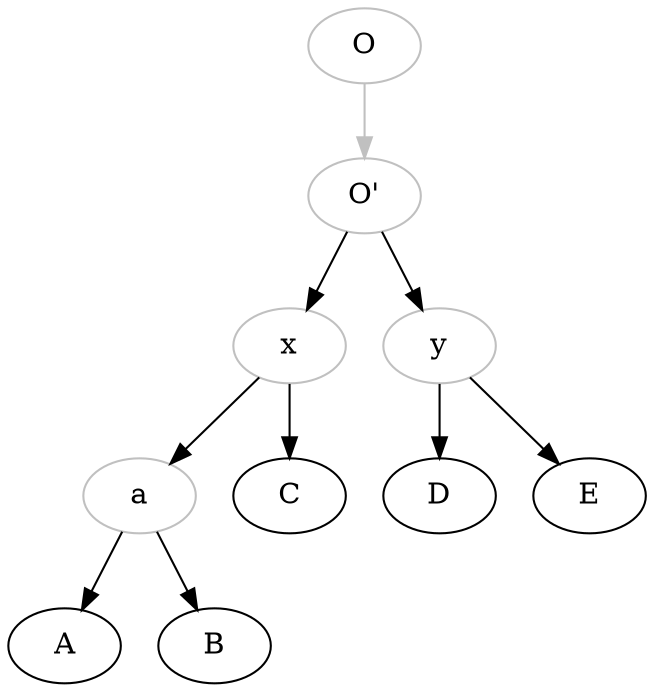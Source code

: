 digraph {
a[color="grey"];
O[label="O", color="grey"];
Oprime[label="O'", color="grey"];
x[color="grey"];
y[color="grey"];
O->Oprime[color="grey"];
Oprime->x;
x->a;
a->A;
a->B;
x->C;
Oprime->y;
y->D;
y->E;
}
